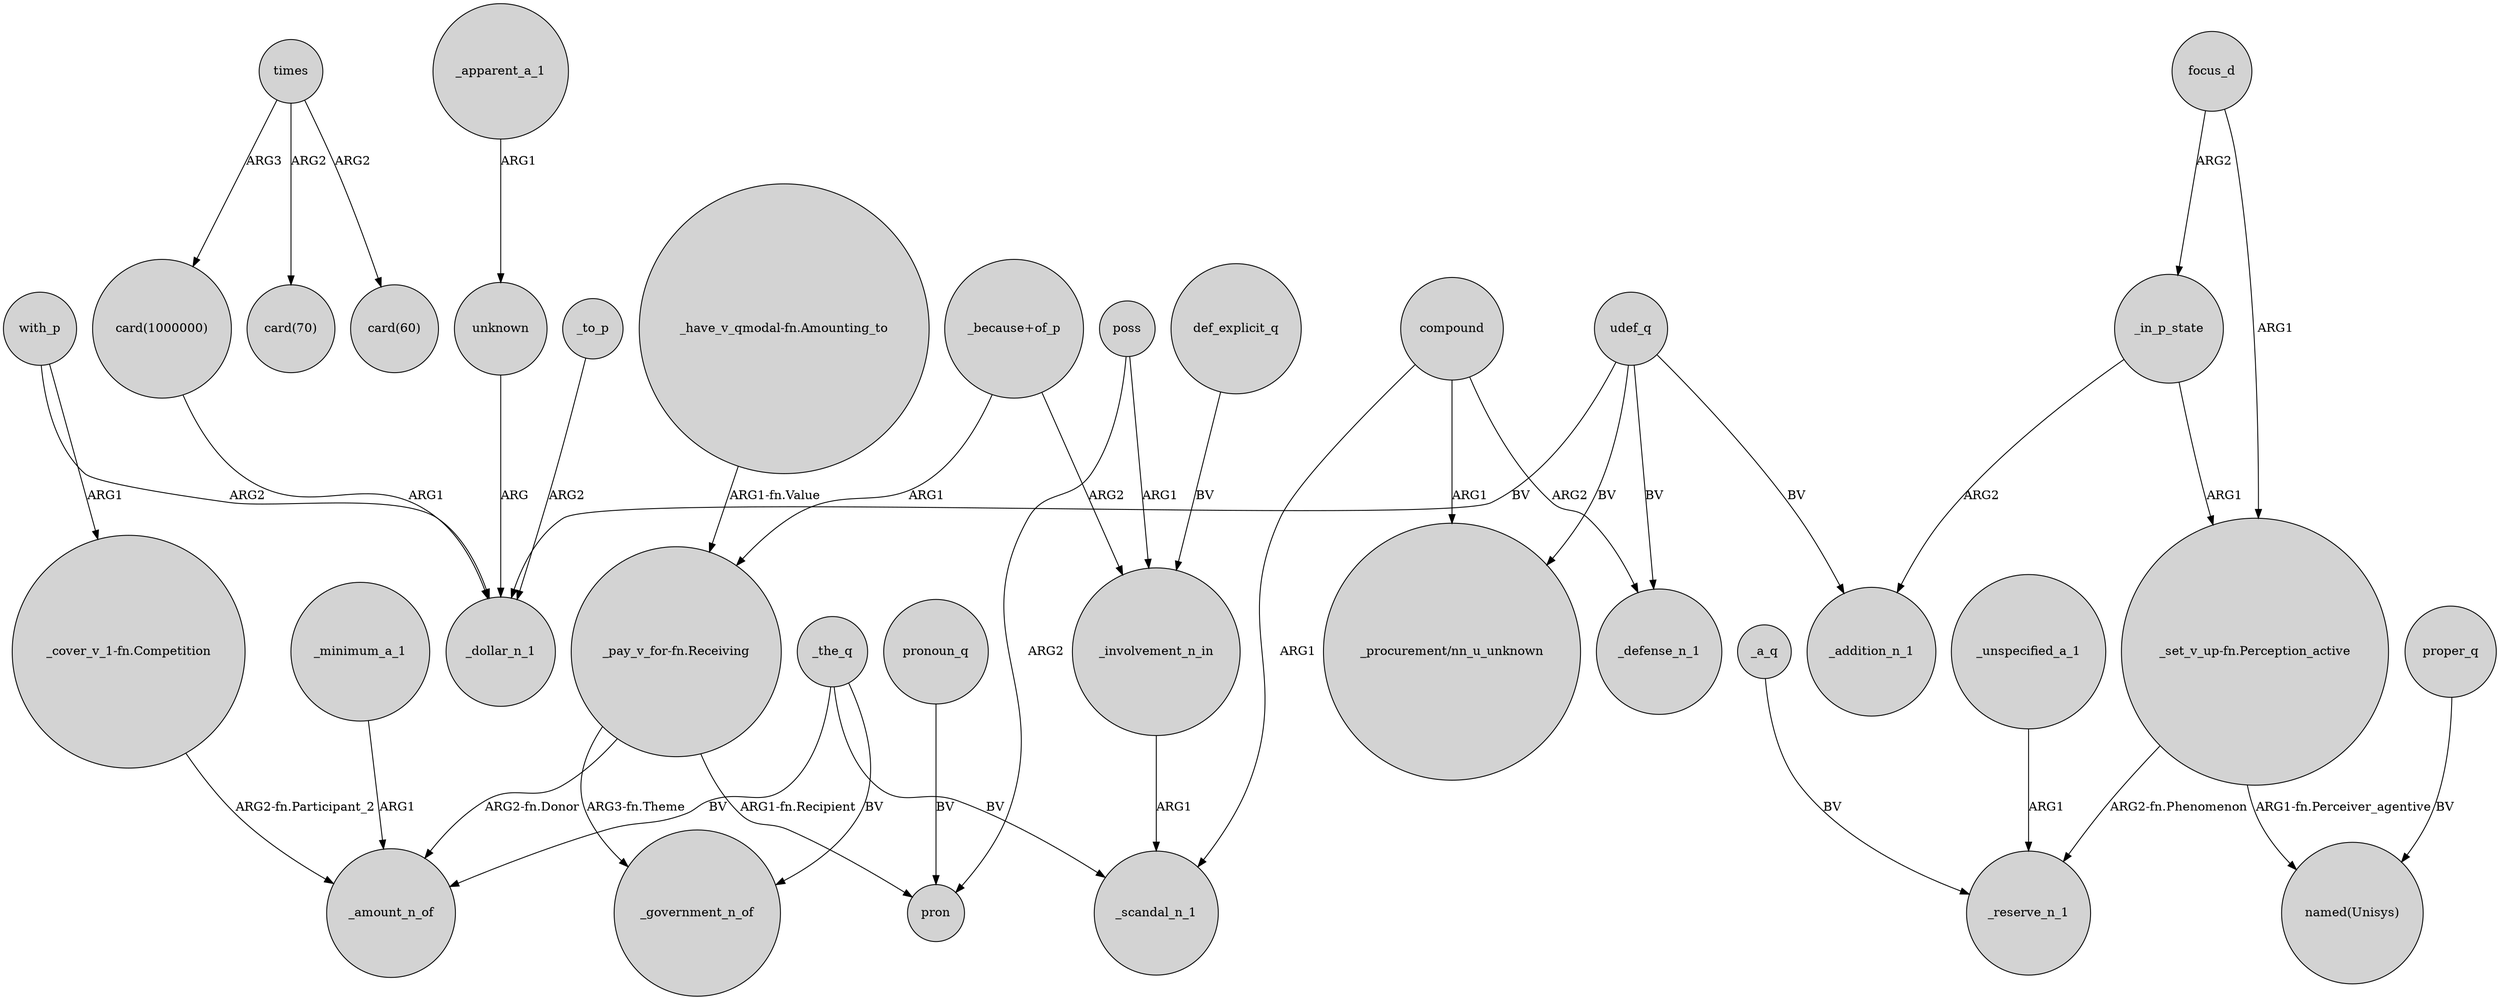digraph {
	node [shape=circle style=filled]
	times -> "card(70)" [label=ARG2]
	_a_q -> _reserve_n_1 [label=BV]
	_minimum_a_1 -> _amount_n_of [label=ARG1]
	with_p -> _dollar_n_1 [label=ARG2]
	focus_d -> _in_p_state [label=ARG2]
	"_pay_v_for-fn.Receiving" -> pron [label="ARG1-fn.Recipient"]
	_the_q -> _amount_n_of [label=BV]
	"_because+of_p" -> _involvement_n_in [label=ARG2]
	def_explicit_q -> _involvement_n_in [label=BV]
	poss -> _involvement_n_in [label=ARG1]
	times -> "card(1000000)" [label=ARG3]
	"_pay_v_for-fn.Receiving" -> _amount_n_of [label="ARG2-fn.Donor"]
	udef_q -> _addition_n_1 [label=BV]
	_to_p -> _dollar_n_1 [label=ARG2]
	udef_q -> _defense_n_1 [label=BV]
	compound -> "_procurement/nn_u_unknown" [label=ARG1]
	proper_q -> "named(Unisys)" [label=BV]
	unknown -> _dollar_n_1 [label=ARG]
	pronoun_q -> pron [label=BV]
	"_set_v_up-fn.Perception_active" -> "named(Unisys)" [label="ARG1-fn.Perceiver_agentive"]
	poss -> pron [label=ARG2]
	"_because+of_p" -> "_pay_v_for-fn.Receiving" [label=ARG1]
	_the_q -> _scandal_n_1 [label=BV]
	udef_q -> _dollar_n_1 [label=BV]
	"_pay_v_for-fn.Receiving" -> _government_n_of [label="ARG3-fn.Theme"]
	_unspecified_a_1 -> _reserve_n_1 [label=ARG1]
	"card(1000000)" -> _dollar_n_1 [label=ARG1]
	"_have_v_qmodal-fn.Amounting_to" -> "_pay_v_for-fn.Receiving" [label="ARG1-fn.Value"]
	_the_q -> _government_n_of [label=BV]
	_involvement_n_in -> _scandal_n_1 [label=ARG1]
	with_p -> "_cover_v_1-fn.Competition" [label=ARG1]
	_in_p_state -> "_set_v_up-fn.Perception_active" [label=ARG1]
	compound -> _scandal_n_1 [label=ARG1]
	_in_p_state -> _addition_n_1 [label=ARG2]
	compound -> _defense_n_1 [label=ARG2]
	times -> "card(60)" [label=ARG2]
	focus_d -> "_set_v_up-fn.Perception_active" [label=ARG1]
	udef_q -> "_procurement/nn_u_unknown" [label=BV]
	"_set_v_up-fn.Perception_active" -> _reserve_n_1 [label="ARG2-fn.Phenomenon"]
	_apparent_a_1 -> unknown [label=ARG1]
	"_cover_v_1-fn.Competition" -> _amount_n_of [label="ARG2-fn.Participant_2"]
}
